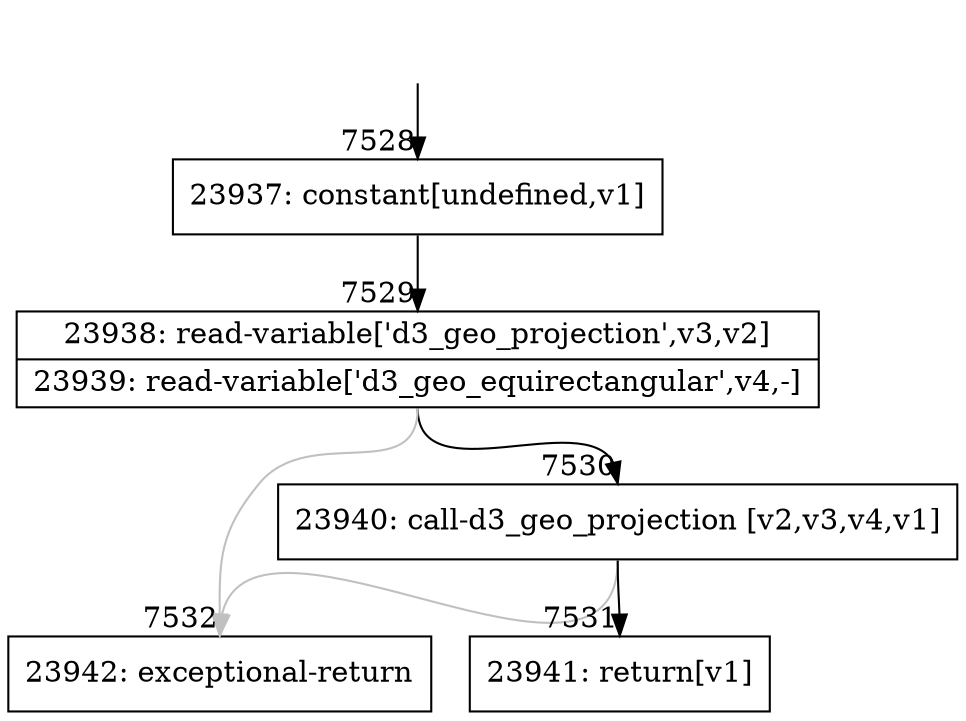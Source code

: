 digraph {
rankdir="TD"
BB_entry710[shape=none,label=""];
BB_entry710 -> BB7528 [tailport=s, headport=n, headlabel="    7528"]
BB7528 [shape=record label="{23937: constant[undefined,v1]}" ] 
BB7528 -> BB7529 [tailport=s, headport=n, headlabel="      7529"]
BB7529 [shape=record label="{23938: read-variable['d3_geo_projection',v3,v2]|23939: read-variable['d3_geo_equirectangular',v4,-]}" ] 
BB7529 -> BB7530 [tailport=s, headport=n, headlabel="      7530"]
BB7529 -> BB7532 [tailport=s, headport=n, color=gray, headlabel="      7532"]
BB7530 [shape=record label="{23940: call-d3_geo_projection [v2,v3,v4,v1]}" ] 
BB7530 -> BB7531 [tailport=s, headport=n, headlabel="      7531"]
BB7530 -> BB7532 [tailport=s, headport=n, color=gray]
BB7531 [shape=record label="{23941: return[v1]}" ] 
BB7532 [shape=record label="{23942: exceptional-return}" ] 
//#$~ 4387
}
